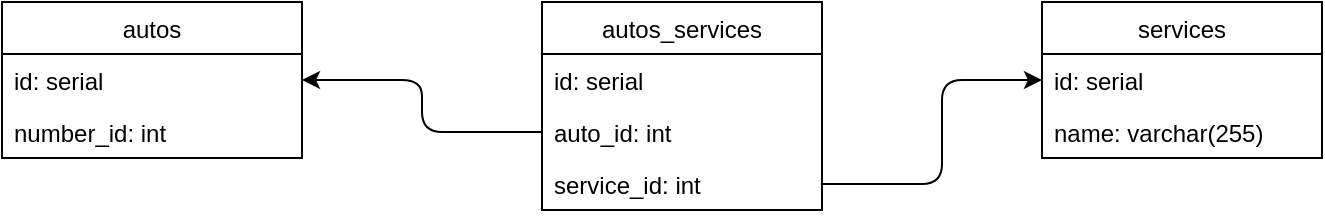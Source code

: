 <mxfile version="14.9.6" type="device"><diagram id="C5RBs43oDa-KdzZeNtuy" name="Page-1"><mxGraphModel dx="782" dy="449" grid="1" gridSize="10" guides="1" tooltips="1" connect="1" arrows="1" fold="1" page="1" pageScale="1" pageWidth="827" pageHeight="1169" math="0" shadow="0"><root><mxCell id="WIyWlLk6GJQsqaUBKTNV-0"/><mxCell id="WIyWlLk6GJQsqaUBKTNV-1" parent="WIyWlLk6GJQsqaUBKTNV-0"/><mxCell id="RQnLrvcl62GlfAjCDLDm-0" value="services" style="swimlane;fontStyle=0;childLayout=stackLayout;horizontal=1;startSize=26;horizontalStack=0;resizeParent=1;resizeParentMax=0;resizeLast=0;collapsible=1;marginBottom=0;" parent="WIyWlLk6GJQsqaUBKTNV-1" vertex="1"><mxGeometry x="560" y="20" width="140" height="78" as="geometry"/></mxCell><mxCell id="RQnLrvcl62GlfAjCDLDm-1" value="id: serial" style="text;strokeColor=none;fillColor=none;align=left;verticalAlign=top;spacingLeft=4;spacingRight=4;overflow=hidden;rotatable=0;points=[[0,0.5],[1,0.5]];portConstraint=eastwest;" parent="RQnLrvcl62GlfAjCDLDm-0" vertex="1"><mxGeometry y="26" width="140" height="26" as="geometry"/></mxCell><mxCell id="RQnLrvcl62GlfAjCDLDm-3" value="name: varchar(255)" style="text;strokeColor=none;fillColor=none;align=left;verticalAlign=top;spacingLeft=4;spacingRight=4;overflow=hidden;rotatable=0;points=[[0,0.5],[1,0.5]];portConstraint=eastwest;" parent="RQnLrvcl62GlfAjCDLDm-0" vertex="1"><mxGeometry y="52" width="140" height="26" as="geometry"/></mxCell><mxCell id="RQnLrvcl62GlfAjCDLDm-4" value="autos" style="swimlane;fontStyle=0;childLayout=stackLayout;horizontal=1;startSize=26;horizontalStack=0;resizeParent=1;resizeParentMax=0;resizeLast=0;collapsible=1;marginBottom=0;" parent="WIyWlLk6GJQsqaUBKTNV-1" vertex="1"><mxGeometry x="40" y="20" width="150" height="78" as="geometry"/></mxCell><mxCell id="RQnLrvcl62GlfAjCDLDm-5" value="id: serial" style="text;strokeColor=none;fillColor=none;align=left;verticalAlign=top;spacingLeft=4;spacingRight=4;overflow=hidden;rotatable=0;points=[[0,0.5],[1,0.5]];portConstraint=eastwest;" parent="RQnLrvcl62GlfAjCDLDm-4" vertex="1"><mxGeometry y="26" width="150" height="26" as="geometry"/></mxCell><mxCell id="RQnLrvcl62GlfAjCDLDm-13" value="number_id: int" style="text;strokeColor=none;fillColor=none;align=left;verticalAlign=top;spacingLeft=4;spacingRight=4;overflow=hidden;rotatable=0;points=[[0,0.5],[1,0.5]];portConstraint=eastwest;" parent="RQnLrvcl62GlfAjCDLDm-4" vertex="1"><mxGeometry y="52" width="150" height="26" as="geometry"/></mxCell><mxCell id="RQnLrvcl62GlfAjCDLDm-22" value="autos_services" style="swimlane;fontStyle=0;childLayout=stackLayout;horizontal=1;startSize=26;horizontalStack=0;resizeParent=1;resizeParentMax=0;resizeLast=0;collapsible=1;marginBottom=0;" parent="WIyWlLk6GJQsqaUBKTNV-1" vertex="1"><mxGeometry x="310" y="20" width="140" height="104" as="geometry"/></mxCell><mxCell id="RQnLrvcl62GlfAjCDLDm-23" value="id: serial" style="text;strokeColor=none;fillColor=none;align=left;verticalAlign=top;spacingLeft=4;spacingRight=4;overflow=hidden;rotatable=0;points=[[0,0.5],[1,0.5]];portConstraint=eastwest;" parent="RQnLrvcl62GlfAjCDLDm-22" vertex="1"><mxGeometry y="26" width="140" height="26" as="geometry"/></mxCell><mxCell id="RQnLrvcl62GlfAjCDLDm-24" value="auto_id: int" style="text;strokeColor=none;fillColor=none;align=left;verticalAlign=top;spacingLeft=4;spacingRight=4;overflow=hidden;rotatable=0;points=[[0,0.5],[1,0.5]];portConstraint=eastwest;" parent="RQnLrvcl62GlfAjCDLDm-22" vertex="1"><mxGeometry y="52" width="140" height="26" as="geometry"/></mxCell><mxCell id="RQnLrvcl62GlfAjCDLDm-27" value="service_id: int" style="text;strokeColor=none;fillColor=none;align=left;verticalAlign=top;spacingLeft=4;spacingRight=4;overflow=hidden;rotatable=0;points=[[0,0.5],[1,0.5]];portConstraint=eastwest;" parent="RQnLrvcl62GlfAjCDLDm-22" vertex="1"><mxGeometry y="78" width="140" height="26" as="geometry"/></mxCell><mxCell id="RQnLrvcl62GlfAjCDLDm-28" value="" style="endArrow=classic;html=1;exitX=0;exitY=0.5;exitDx=0;exitDy=0;entryX=1;entryY=0.5;entryDx=0;entryDy=0;" parent="WIyWlLk6GJQsqaUBKTNV-1" source="RQnLrvcl62GlfAjCDLDm-24" target="RQnLrvcl62GlfAjCDLDm-5" edge="1"><mxGeometry width="50" height="50" relative="1" as="geometry"><mxPoint x="380" y="150" as="sourcePoint"/><mxPoint x="430" y="100" as="targetPoint"/><Array as="points"><mxPoint x="250" y="85"/><mxPoint x="250" y="59"/></Array></mxGeometry></mxCell><mxCell id="RQnLrvcl62GlfAjCDLDm-29" value="" style="endArrow=classic;html=1;entryX=0;entryY=0.5;entryDx=0;entryDy=0;exitX=1;exitY=0.5;exitDx=0;exitDy=0;" parent="WIyWlLk6GJQsqaUBKTNV-1" source="RQnLrvcl62GlfAjCDLDm-27" target="RQnLrvcl62GlfAjCDLDm-1" edge="1"><mxGeometry width="50" height="50" relative="1" as="geometry"><mxPoint x="380" y="150" as="sourcePoint"/><mxPoint x="430" y="100" as="targetPoint"/><Array as="points"><mxPoint x="510" y="111"/><mxPoint x="510" y="59"/></Array></mxGeometry></mxCell></root></mxGraphModel></diagram></mxfile>